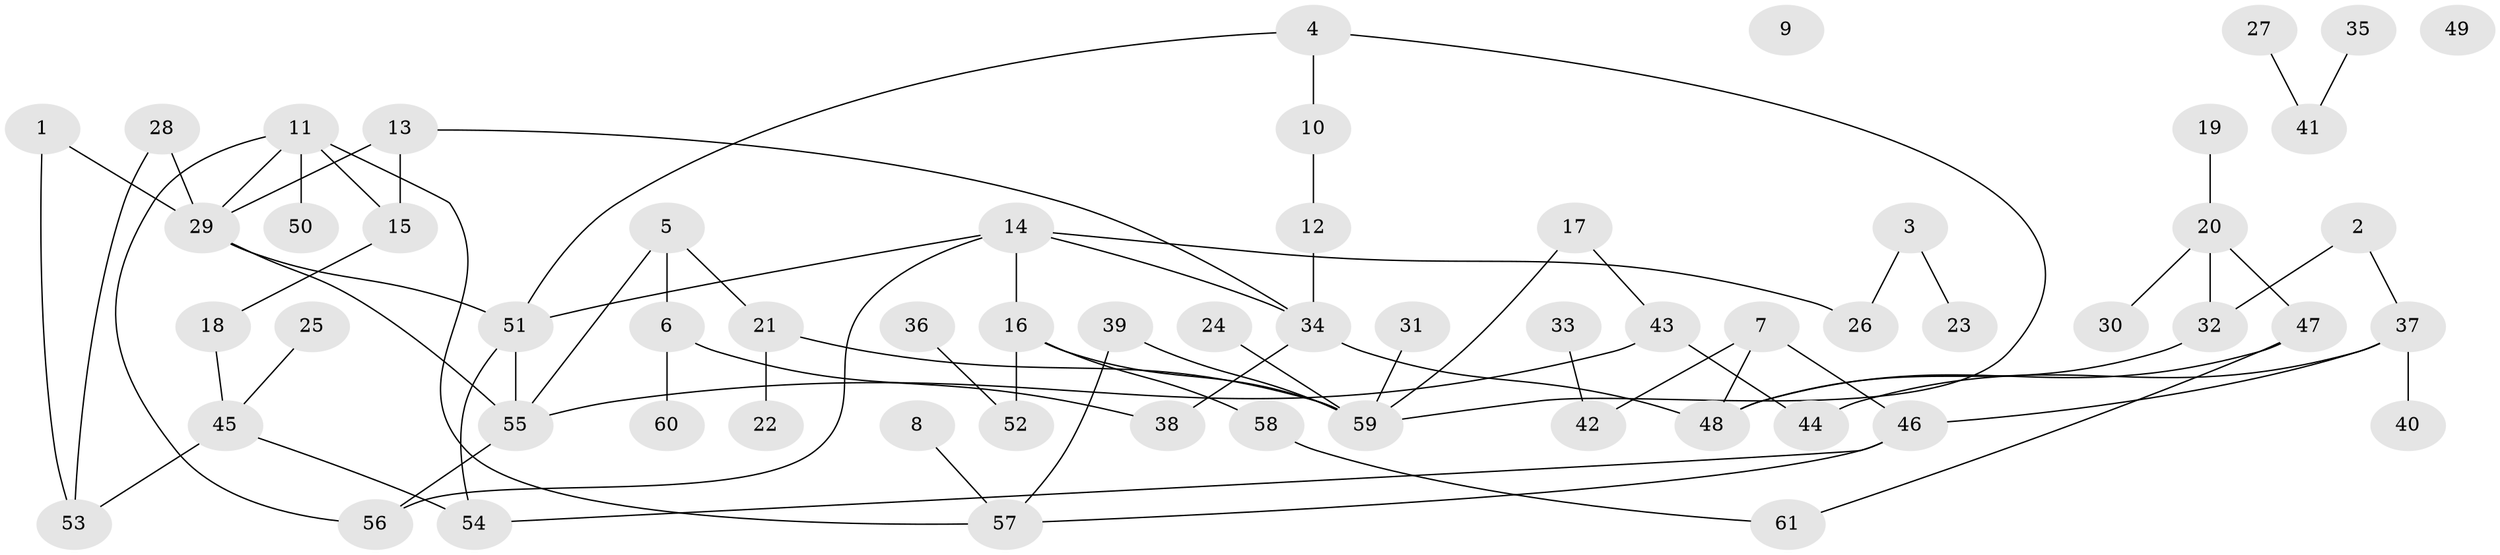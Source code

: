 // Generated by graph-tools (version 1.1) at 2025/25/03/09/25 03:25:23]
// undirected, 61 vertices, 77 edges
graph export_dot {
graph [start="1"]
  node [color=gray90,style=filled];
  1;
  2;
  3;
  4;
  5;
  6;
  7;
  8;
  9;
  10;
  11;
  12;
  13;
  14;
  15;
  16;
  17;
  18;
  19;
  20;
  21;
  22;
  23;
  24;
  25;
  26;
  27;
  28;
  29;
  30;
  31;
  32;
  33;
  34;
  35;
  36;
  37;
  38;
  39;
  40;
  41;
  42;
  43;
  44;
  45;
  46;
  47;
  48;
  49;
  50;
  51;
  52;
  53;
  54;
  55;
  56;
  57;
  58;
  59;
  60;
  61;
  1 -- 29;
  1 -- 53;
  2 -- 32;
  2 -- 37;
  3 -- 23;
  3 -- 26;
  4 -- 10;
  4 -- 51;
  4 -- 59;
  5 -- 6;
  5 -- 21;
  5 -- 55;
  6 -- 38;
  6 -- 60;
  7 -- 42;
  7 -- 46;
  7 -- 48;
  8 -- 57;
  10 -- 12;
  11 -- 15;
  11 -- 29;
  11 -- 50;
  11 -- 56;
  11 -- 57;
  12 -- 34;
  13 -- 15;
  13 -- 29;
  13 -- 34;
  14 -- 16;
  14 -- 26;
  14 -- 34;
  14 -- 51;
  14 -- 56;
  15 -- 18;
  16 -- 52;
  16 -- 58;
  16 -- 59;
  17 -- 43;
  17 -- 59;
  18 -- 45;
  19 -- 20;
  20 -- 30;
  20 -- 32;
  20 -- 47;
  21 -- 22;
  21 -- 59;
  24 -- 59;
  25 -- 45;
  27 -- 41;
  28 -- 29;
  28 -- 53;
  29 -- 51;
  29 -- 55;
  31 -- 59;
  32 -- 48;
  33 -- 42;
  34 -- 38;
  34 -- 48;
  35 -- 41;
  36 -- 52;
  37 -- 40;
  37 -- 44;
  37 -- 46;
  39 -- 57;
  39 -- 59;
  43 -- 44;
  43 -- 55;
  45 -- 53;
  45 -- 54;
  46 -- 54;
  46 -- 57;
  47 -- 48;
  47 -- 61;
  51 -- 54;
  51 -- 55;
  55 -- 56;
  58 -- 61;
}
